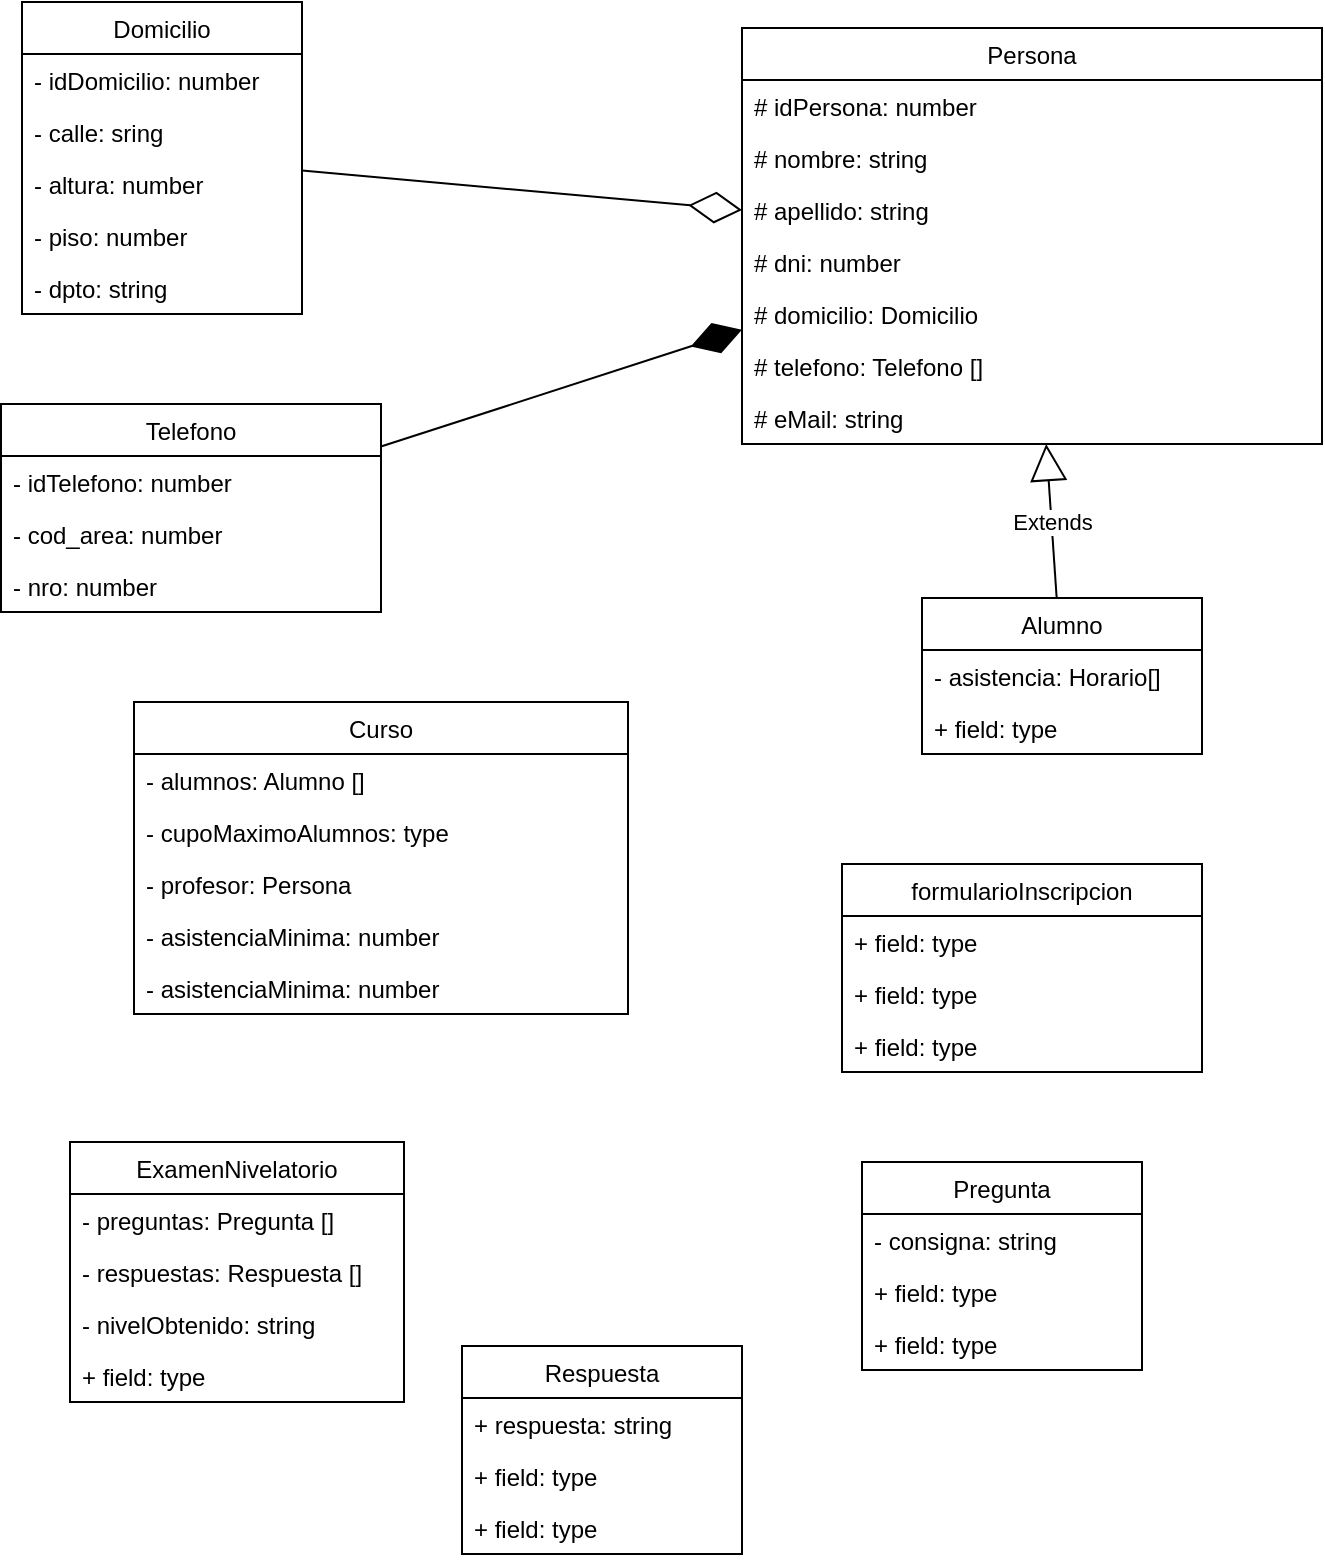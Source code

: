<mxfile version="10.9.5" type="device"><diagram id="f-dJ4CcbWIBOQ4cdCepu" name="Page-1"><mxGraphModel dx="1006" dy="478" grid="1" gridSize="10" guides="1" tooltips="1" connect="1" arrows="1" fold="1" page="1" pageScale="1" pageWidth="827" pageHeight="1169" math="0" shadow="0"><root><mxCell id="0"/><mxCell id="1" parent="0"/><mxCell id="UIrgwBqXf0p40G4Y4S-2-1" value="Curso" style="swimlane;fontStyle=0;childLayout=stackLayout;horizontal=1;startSize=26;fillColor=none;horizontalStack=0;resizeParent=1;resizeParentMax=0;resizeLast=0;collapsible=1;marginBottom=0;" vertex="1" parent="1"><mxGeometry x="166" y="350" width="247" height="156" as="geometry"/></mxCell><mxCell id="UIrgwBqXf0p40G4Y4S-2-2" value="- alumnos: Alumno []" style="text;strokeColor=none;fillColor=none;align=left;verticalAlign=top;spacingLeft=4;spacingRight=4;overflow=hidden;rotatable=0;points=[[0,0.5],[1,0.5]];portConstraint=eastwest;" vertex="1" parent="UIrgwBqXf0p40G4Y4S-2-1"><mxGeometry y="26" width="247" height="26" as="geometry"/></mxCell><mxCell id="UIrgwBqXf0p40G4Y4S-2-4" value="- cupoMaximoAlumnos: type" style="text;strokeColor=none;fillColor=none;align=left;verticalAlign=top;spacingLeft=4;spacingRight=4;overflow=hidden;rotatable=0;points=[[0,0.5],[1,0.5]];portConstraint=eastwest;" vertex="1" parent="UIrgwBqXf0p40G4Y4S-2-1"><mxGeometry y="52" width="247" height="26" as="geometry"/></mxCell><mxCell id="UIrgwBqXf0p40G4Y4S-2-3" value="- profesor: Persona" style="text;strokeColor=none;fillColor=none;align=left;verticalAlign=top;spacingLeft=4;spacingRight=4;overflow=hidden;rotatable=0;points=[[0,0.5],[1,0.5]];portConstraint=eastwest;" vertex="1" parent="UIrgwBqXf0p40G4Y4S-2-1"><mxGeometry y="78" width="247" height="26" as="geometry"/></mxCell><mxCell id="UIrgwBqXf0p40G4Y4S-2-57" value="- asistenciaMinima: number" style="text;strokeColor=none;fillColor=none;align=left;verticalAlign=top;spacingLeft=4;spacingRight=4;overflow=hidden;rotatable=0;points=[[0,0.5],[1,0.5]];portConstraint=eastwest;" vertex="1" parent="UIrgwBqXf0p40G4Y4S-2-1"><mxGeometry y="104" width="247" height="26" as="geometry"/></mxCell><mxCell id="UIrgwBqXf0p40G4Y4S-2-58" value="- asistenciaMinima: number" style="text;strokeColor=none;fillColor=none;align=left;verticalAlign=top;spacingLeft=4;spacingRight=4;overflow=hidden;rotatable=0;points=[[0,0.5],[1,0.5]];portConstraint=eastwest;" vertex="1" parent="UIrgwBqXf0p40G4Y4S-2-1"><mxGeometry y="130" width="247" height="26" as="geometry"/></mxCell><mxCell id="UIrgwBqXf0p40G4Y4S-2-5" value="Alumno" style="swimlane;fontStyle=0;childLayout=stackLayout;horizontal=1;startSize=26;fillColor=none;horizontalStack=0;resizeParent=1;resizeParentMax=0;resizeLast=0;collapsible=1;marginBottom=0;" vertex="1" parent="1"><mxGeometry x="560" y="298" width="140" height="78" as="geometry"/></mxCell><mxCell id="UIrgwBqXf0p40G4Y4S-2-7" value="- asistencia: Horario[]" style="text;strokeColor=none;fillColor=none;align=left;verticalAlign=top;spacingLeft=4;spacingRight=4;overflow=hidden;rotatable=0;points=[[0,0.5],[1,0.5]];portConstraint=eastwest;" vertex="1" parent="UIrgwBqXf0p40G4Y4S-2-5"><mxGeometry y="26" width="140" height="26" as="geometry"/></mxCell><mxCell id="UIrgwBqXf0p40G4Y4S-2-8" value="+ field: type" style="text;strokeColor=none;fillColor=none;align=left;verticalAlign=top;spacingLeft=4;spacingRight=4;overflow=hidden;rotatable=0;points=[[0,0.5],[1,0.5]];portConstraint=eastwest;" vertex="1" parent="UIrgwBqXf0p40G4Y4S-2-5"><mxGeometry y="52" width="140" height="26" as="geometry"/></mxCell><mxCell id="UIrgwBqXf0p40G4Y4S-2-13" value="Persona" style="swimlane;fontStyle=0;childLayout=stackLayout;horizontal=1;startSize=26;fillColor=none;horizontalStack=0;resizeParent=1;resizeParentMax=0;resizeLast=0;collapsible=1;marginBottom=0;" vertex="1" parent="1"><mxGeometry x="470" y="13" width="290" height="208" as="geometry"/></mxCell><mxCell id="UIrgwBqXf0p40G4Y4S-2-14" value="# idPersona: number" style="text;strokeColor=none;fillColor=none;align=left;verticalAlign=top;spacingLeft=4;spacingRight=4;overflow=hidden;rotatable=0;points=[[0,0.5],[1,0.5]];portConstraint=eastwest;" vertex="1" parent="UIrgwBqXf0p40G4Y4S-2-13"><mxGeometry y="26" width="290" height="26" as="geometry"/></mxCell><mxCell id="UIrgwBqXf0p40G4Y4S-2-35" value="# nombre: string" style="text;strokeColor=none;fillColor=none;align=left;verticalAlign=top;spacingLeft=4;spacingRight=4;overflow=hidden;rotatable=0;points=[[0,0.5],[1,0.5]];portConstraint=eastwest;" vertex="1" parent="UIrgwBqXf0p40G4Y4S-2-13"><mxGeometry y="52" width="290" height="26" as="geometry"/></mxCell><mxCell id="UIrgwBqXf0p40G4Y4S-2-15" value="# apellido: string" style="text;strokeColor=none;fillColor=none;align=left;verticalAlign=top;spacingLeft=4;spacingRight=4;overflow=hidden;rotatable=0;points=[[0,0.5],[1,0.5]];portConstraint=eastwest;" vertex="1" parent="UIrgwBqXf0p40G4Y4S-2-13"><mxGeometry y="78" width="290" height="26" as="geometry"/></mxCell><mxCell id="UIrgwBqXf0p40G4Y4S-2-16" value="# dni: number" style="text;strokeColor=none;fillColor=none;align=left;verticalAlign=top;spacingLeft=4;spacingRight=4;overflow=hidden;rotatable=0;points=[[0,0.5],[1,0.5]];portConstraint=eastwest;" vertex="1" parent="UIrgwBqXf0p40G4Y4S-2-13"><mxGeometry y="104" width="290" height="26" as="geometry"/></mxCell><mxCell id="UIrgwBqXf0p40G4Y4S-2-50" value="# domicilio: Domicilio" style="text;strokeColor=none;fillColor=none;align=left;verticalAlign=top;spacingLeft=4;spacingRight=4;overflow=hidden;rotatable=0;points=[[0,0.5],[1,0.5]];portConstraint=eastwest;" vertex="1" parent="UIrgwBqXf0p40G4Y4S-2-13"><mxGeometry y="130" width="290" height="26" as="geometry"/></mxCell><mxCell id="UIrgwBqXf0p40G4Y4S-2-34" value="# telefono: Telefono [] " style="text;strokeColor=none;fillColor=none;align=left;verticalAlign=top;spacingLeft=4;spacingRight=4;overflow=hidden;rotatable=0;points=[[0,0.5],[1,0.5]];portConstraint=eastwest;" vertex="1" parent="UIrgwBqXf0p40G4Y4S-2-13"><mxGeometry y="156" width="290" height="26" as="geometry"/></mxCell><mxCell id="UIrgwBqXf0p40G4Y4S-2-36" value="# eMail: string" style="text;strokeColor=none;fillColor=none;align=left;verticalAlign=top;spacingLeft=4;spacingRight=4;overflow=hidden;rotatable=0;points=[[0,0.5],[1,0.5]];portConstraint=eastwest;" vertex="1" parent="UIrgwBqXf0p40G4Y4S-2-13"><mxGeometry y="182" width="290" height="26" as="geometry"/></mxCell><mxCell id="UIrgwBqXf0p40G4Y4S-2-17" value="formularioInscripcion" style="swimlane;fontStyle=0;childLayout=stackLayout;horizontal=1;startSize=26;fillColor=none;horizontalStack=0;resizeParent=1;resizeParentMax=0;resizeLast=0;collapsible=1;marginBottom=0;" vertex="1" parent="1"><mxGeometry x="520" y="431" width="180" height="104" as="geometry"/></mxCell><mxCell id="UIrgwBqXf0p40G4Y4S-2-18" value="+ field: type" style="text;strokeColor=none;fillColor=none;align=left;verticalAlign=top;spacingLeft=4;spacingRight=4;overflow=hidden;rotatable=0;points=[[0,0.5],[1,0.5]];portConstraint=eastwest;" vertex="1" parent="UIrgwBqXf0p40G4Y4S-2-17"><mxGeometry y="26" width="180" height="26" as="geometry"/></mxCell><mxCell id="UIrgwBqXf0p40G4Y4S-2-19" value="+ field: type" style="text;strokeColor=none;fillColor=none;align=left;verticalAlign=top;spacingLeft=4;spacingRight=4;overflow=hidden;rotatable=0;points=[[0,0.5],[1,0.5]];portConstraint=eastwest;" vertex="1" parent="UIrgwBqXf0p40G4Y4S-2-17"><mxGeometry y="52" width="180" height="26" as="geometry"/></mxCell><mxCell id="UIrgwBqXf0p40G4Y4S-2-20" value="+ field: type" style="text;strokeColor=none;fillColor=none;align=left;verticalAlign=top;spacingLeft=4;spacingRight=4;overflow=hidden;rotatable=0;points=[[0,0.5],[1,0.5]];portConstraint=eastwest;" vertex="1" parent="UIrgwBqXf0p40G4Y4S-2-17"><mxGeometry y="78" width="180" height="26" as="geometry"/></mxCell><mxCell id="UIrgwBqXf0p40G4Y4S-2-21" value="ExamenNivelatorio" style="swimlane;fontStyle=0;childLayout=stackLayout;horizontal=1;startSize=26;fillColor=none;horizontalStack=0;resizeParent=1;resizeParentMax=0;resizeLast=0;collapsible=1;marginBottom=0;" vertex="1" parent="1"><mxGeometry x="134" y="570" width="167" height="130" as="geometry"/></mxCell><mxCell id="UIrgwBqXf0p40G4Y4S-2-22" value="- preguntas: Pregunta []" style="text;strokeColor=none;fillColor=none;align=left;verticalAlign=top;spacingLeft=4;spacingRight=4;overflow=hidden;rotatable=0;points=[[0,0.5],[1,0.5]];portConstraint=eastwest;" vertex="1" parent="UIrgwBqXf0p40G4Y4S-2-21"><mxGeometry y="26" width="167" height="26" as="geometry"/></mxCell><mxCell id="UIrgwBqXf0p40G4Y4S-2-23" value="- respuestas: Respuesta []" style="text;strokeColor=none;fillColor=none;align=left;verticalAlign=top;spacingLeft=4;spacingRight=4;overflow=hidden;rotatable=0;points=[[0,0.5],[1,0.5]];portConstraint=eastwest;" vertex="1" parent="UIrgwBqXf0p40G4Y4S-2-21"><mxGeometry y="52" width="167" height="26" as="geometry"/></mxCell><mxCell id="UIrgwBqXf0p40G4Y4S-2-33" value="- nivelObtenido: string" style="text;strokeColor=none;fillColor=none;align=left;verticalAlign=top;spacingLeft=4;spacingRight=4;overflow=hidden;rotatable=0;points=[[0,0.5],[1,0.5]];portConstraint=eastwest;" vertex="1" parent="UIrgwBqXf0p40G4Y4S-2-21"><mxGeometry y="78" width="167" height="26" as="geometry"/></mxCell><mxCell id="UIrgwBqXf0p40G4Y4S-2-24" value="+ field: type" style="text;strokeColor=none;fillColor=none;align=left;verticalAlign=top;spacingLeft=4;spacingRight=4;overflow=hidden;rotatable=0;points=[[0,0.5],[1,0.5]];portConstraint=eastwest;" vertex="1" parent="UIrgwBqXf0p40G4Y4S-2-21"><mxGeometry y="104" width="167" height="26" as="geometry"/></mxCell><mxCell id="UIrgwBqXf0p40G4Y4S-2-25" value="Pregunta" style="swimlane;fontStyle=0;childLayout=stackLayout;horizontal=1;startSize=26;fillColor=none;horizontalStack=0;resizeParent=1;resizeParentMax=0;resizeLast=0;collapsible=1;marginBottom=0;" vertex="1" parent="1"><mxGeometry x="530" y="580" width="140" height="104" as="geometry"/></mxCell><mxCell id="UIrgwBqXf0p40G4Y4S-2-26" value="- consigna: string" style="text;strokeColor=none;fillColor=none;align=left;verticalAlign=top;spacingLeft=4;spacingRight=4;overflow=hidden;rotatable=0;points=[[0,0.5],[1,0.5]];portConstraint=eastwest;" vertex="1" parent="UIrgwBqXf0p40G4Y4S-2-25"><mxGeometry y="26" width="140" height="26" as="geometry"/></mxCell><mxCell id="UIrgwBqXf0p40G4Y4S-2-27" value="+ field: type" style="text;strokeColor=none;fillColor=none;align=left;verticalAlign=top;spacingLeft=4;spacingRight=4;overflow=hidden;rotatable=0;points=[[0,0.5],[1,0.5]];portConstraint=eastwest;" vertex="1" parent="UIrgwBqXf0p40G4Y4S-2-25"><mxGeometry y="52" width="140" height="26" as="geometry"/></mxCell><mxCell id="UIrgwBqXf0p40G4Y4S-2-28" value="+ field: type" style="text;strokeColor=none;fillColor=none;align=left;verticalAlign=top;spacingLeft=4;spacingRight=4;overflow=hidden;rotatable=0;points=[[0,0.5],[1,0.5]];portConstraint=eastwest;" vertex="1" parent="UIrgwBqXf0p40G4Y4S-2-25"><mxGeometry y="78" width="140" height="26" as="geometry"/></mxCell><mxCell id="UIrgwBqXf0p40G4Y4S-2-29" value="Respuesta" style="swimlane;fontStyle=0;childLayout=stackLayout;horizontal=1;startSize=26;fillColor=none;horizontalStack=0;resizeParent=1;resizeParentMax=0;resizeLast=0;collapsible=1;marginBottom=0;" vertex="1" parent="1"><mxGeometry x="330" y="672" width="140" height="104" as="geometry"/></mxCell><mxCell id="UIrgwBqXf0p40G4Y4S-2-30" value="+ respuesta: string" style="text;strokeColor=none;fillColor=none;align=left;verticalAlign=top;spacingLeft=4;spacingRight=4;overflow=hidden;rotatable=0;points=[[0,0.5],[1,0.5]];portConstraint=eastwest;" vertex="1" parent="UIrgwBqXf0p40G4Y4S-2-29"><mxGeometry y="26" width="140" height="26" as="geometry"/></mxCell><mxCell id="UIrgwBqXf0p40G4Y4S-2-31" value="+ field: type" style="text;strokeColor=none;fillColor=none;align=left;verticalAlign=top;spacingLeft=4;spacingRight=4;overflow=hidden;rotatable=0;points=[[0,0.5],[1,0.5]];portConstraint=eastwest;" vertex="1" parent="UIrgwBqXf0p40G4Y4S-2-29"><mxGeometry y="52" width="140" height="26" as="geometry"/></mxCell><mxCell id="UIrgwBqXf0p40G4Y4S-2-32" value="+ field: type" style="text;strokeColor=none;fillColor=none;align=left;verticalAlign=top;spacingLeft=4;spacingRight=4;overflow=hidden;rotatable=0;points=[[0,0.5],[1,0.5]];portConstraint=eastwest;" vertex="1" parent="UIrgwBqXf0p40G4Y4S-2-29"><mxGeometry y="78" width="140" height="26" as="geometry"/></mxCell><mxCell id="UIrgwBqXf0p40G4Y4S-2-37" value="Domicilio" style="swimlane;fontStyle=0;childLayout=stackLayout;horizontal=1;startSize=26;fillColor=none;horizontalStack=0;resizeParent=1;resizeParentMax=0;resizeLast=0;collapsible=1;marginBottom=0;" vertex="1" parent="1"><mxGeometry x="110" width="140" height="156" as="geometry"/></mxCell><mxCell id="UIrgwBqXf0p40G4Y4S-2-38" value="- idDomicilio: number" style="text;strokeColor=none;fillColor=none;align=left;verticalAlign=top;spacingLeft=4;spacingRight=4;overflow=hidden;rotatable=0;points=[[0,0.5],[1,0.5]];portConstraint=eastwest;" vertex="1" parent="UIrgwBqXf0p40G4Y4S-2-37"><mxGeometry y="26" width="140" height="26" as="geometry"/></mxCell><mxCell id="UIrgwBqXf0p40G4Y4S-2-39" value="- calle: sring" style="text;strokeColor=none;fillColor=none;align=left;verticalAlign=top;spacingLeft=4;spacingRight=4;overflow=hidden;rotatable=0;points=[[0,0.5],[1,0.5]];portConstraint=eastwest;" vertex="1" parent="UIrgwBqXf0p40G4Y4S-2-37"><mxGeometry y="52" width="140" height="26" as="geometry"/></mxCell><mxCell id="UIrgwBqXf0p40G4Y4S-2-40" value="- altura: number" style="text;strokeColor=none;fillColor=none;align=left;verticalAlign=top;spacingLeft=4;spacingRight=4;overflow=hidden;rotatable=0;points=[[0,0.5],[1,0.5]];portConstraint=eastwest;" vertex="1" parent="UIrgwBqXf0p40G4Y4S-2-37"><mxGeometry y="78" width="140" height="26" as="geometry"/></mxCell><mxCell id="UIrgwBqXf0p40G4Y4S-2-48" value="- piso: number" style="text;strokeColor=none;fillColor=none;align=left;verticalAlign=top;spacingLeft=4;spacingRight=4;overflow=hidden;rotatable=0;points=[[0,0.5],[1,0.5]];portConstraint=eastwest;" vertex="1" parent="UIrgwBqXf0p40G4Y4S-2-37"><mxGeometry y="104" width="140" height="26" as="geometry"/></mxCell><mxCell id="UIrgwBqXf0p40G4Y4S-2-49" value="- dpto: string" style="text;strokeColor=none;fillColor=none;align=left;verticalAlign=top;spacingLeft=4;spacingRight=4;overflow=hidden;rotatable=0;points=[[0,0.5],[1,0.5]];portConstraint=eastwest;" vertex="1" parent="UIrgwBqXf0p40G4Y4S-2-37"><mxGeometry y="130" width="140" height="26" as="geometry"/></mxCell><mxCell id="UIrgwBqXf0p40G4Y4S-2-44" value="Telefono" style="swimlane;fontStyle=0;childLayout=stackLayout;horizontal=1;startSize=26;fillColor=none;horizontalStack=0;resizeParent=1;resizeParentMax=0;resizeLast=0;collapsible=1;marginBottom=0;" vertex="1" parent="1"><mxGeometry x="99.5" y="201" width="190" height="104" as="geometry"/></mxCell><mxCell id="UIrgwBqXf0p40G4Y4S-2-45" value="- idTelefono: number" style="text;strokeColor=none;fillColor=none;align=left;verticalAlign=top;spacingLeft=4;spacingRight=4;overflow=hidden;rotatable=0;points=[[0,0.5],[1,0.5]];portConstraint=eastwest;" vertex="1" parent="UIrgwBqXf0p40G4Y4S-2-44"><mxGeometry y="26" width="190" height="26" as="geometry"/></mxCell><mxCell id="UIrgwBqXf0p40G4Y4S-2-46" value="- cod_area: number" style="text;strokeColor=none;fillColor=none;align=left;verticalAlign=top;spacingLeft=4;spacingRight=4;overflow=hidden;rotatable=0;points=[[0,0.5],[1,0.5]];portConstraint=eastwest;" vertex="1" parent="UIrgwBqXf0p40G4Y4S-2-44"><mxGeometry y="52" width="190" height="26" as="geometry"/></mxCell><mxCell id="UIrgwBqXf0p40G4Y4S-2-47" value="- nro: number" style="text;strokeColor=none;fillColor=none;align=left;verticalAlign=top;spacingLeft=4;spacingRight=4;overflow=hidden;rotatable=0;points=[[0,0.5],[1,0.5]];portConstraint=eastwest;" vertex="1" parent="UIrgwBqXf0p40G4Y4S-2-44"><mxGeometry y="78" width="190" height="26" as="geometry"/></mxCell><mxCell id="UIrgwBqXf0p40G4Y4S-2-54" value="" style="endArrow=diamondThin;endFill=0;endSize=24;html=1;" edge="1" parent="1" source="UIrgwBqXf0p40G4Y4S-2-37" target="UIrgwBqXf0p40G4Y4S-2-13"><mxGeometry width="160" relative="1" as="geometry"><mxPoint x="250" y="76.5" as="sourcePoint"/><mxPoint x="410" y="76.5" as="targetPoint"/></mxGeometry></mxCell><mxCell id="UIrgwBqXf0p40G4Y4S-2-56" value="" style="endArrow=diamondThin;endFill=1;endSize=24;html=1;" edge="1" parent="1" source="UIrgwBqXf0p40G4Y4S-2-44" target="UIrgwBqXf0p40G4Y4S-2-13"><mxGeometry width="160" relative="1" as="geometry"><mxPoint x="270" y="247" as="sourcePoint"/><mxPoint x="430" y="247" as="targetPoint"/></mxGeometry></mxCell><mxCell id="UIrgwBqXf0p40G4Y4S-2-59" value="Extends" style="endArrow=block;endSize=16;endFill=0;html=1;" edge="1" parent="1" source="UIrgwBqXf0p40G4Y4S-2-5" target="UIrgwBqXf0p40G4Y4S-2-13"><mxGeometry width="160" relative="1" as="geometry"><mxPoint x="510" y="266.5" as="sourcePoint"/><mxPoint x="600" y="250" as="targetPoint"/></mxGeometry></mxCell></root></mxGraphModel></diagram></mxfile>